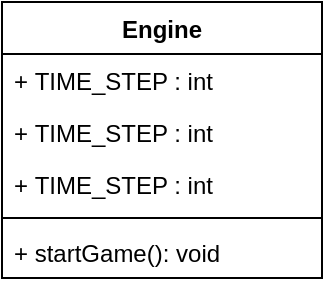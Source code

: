 <mxfile version="16.5.3" type="github">
  <diagram id="_Tk02XLDd259Y3rkGTwY" name="class-diagram">
    <mxGraphModel dx="1422" dy="760" grid="0" gridSize="10" guides="1" tooltips="1" connect="1" arrows="1" fold="1" page="0" pageScale="1" pageWidth="850" pageHeight="1100" math="0" shadow="0">
      <root>
        <mxCell id="0" />
        <mxCell id="1" parent="0" />
        <mxCell id="PZam_jq34bHcpD3Ajys_-5" value="Engine" style="swimlane;fontStyle=1;align=center;verticalAlign=top;childLayout=stackLayout;horizontal=1;startSize=26;horizontalStack=0;resizeParent=1;resizeParentMax=0;resizeLast=0;collapsible=1;marginBottom=0;" vertex="1" parent="1">
          <mxGeometry x="318" y="363" width="160" height="138" as="geometry">
            <mxRectangle x="109" y="592" width="67" height="26" as="alternateBounds" />
          </mxGeometry>
        </mxCell>
        <mxCell id="PZam_jq34bHcpD3Ajys_-6" value="+ TIME_STEP : int" style="text;strokeColor=none;fillColor=none;align=left;verticalAlign=top;spacingLeft=4;spacingRight=4;overflow=hidden;rotatable=0;points=[[0,0.5],[1,0.5]];portConstraint=eastwest;" vertex="1" parent="PZam_jq34bHcpD3Ajys_-5">
          <mxGeometry y="26" width="160" height="26" as="geometry" />
        </mxCell>
        <mxCell id="PZam_jq34bHcpD3Ajys_-18" value="+ TIME_STEP : int" style="text;strokeColor=none;fillColor=none;align=left;verticalAlign=top;spacingLeft=4;spacingRight=4;overflow=hidden;rotatable=0;points=[[0,0.5],[1,0.5]];portConstraint=eastwest;" vertex="1" parent="PZam_jq34bHcpD3Ajys_-5">
          <mxGeometry y="52" width="160" height="26" as="geometry" />
        </mxCell>
        <mxCell id="PZam_jq34bHcpD3Ajys_-19" value="+ TIME_STEP : int" style="text;strokeColor=none;fillColor=none;align=left;verticalAlign=top;spacingLeft=4;spacingRight=4;overflow=hidden;rotatable=0;points=[[0,0.5],[1,0.5]];portConstraint=eastwest;" vertex="1" parent="PZam_jq34bHcpD3Ajys_-5">
          <mxGeometry y="78" width="160" height="26" as="geometry" />
        </mxCell>
        <mxCell id="PZam_jq34bHcpD3Ajys_-7" value="" style="line;strokeWidth=1;fillColor=none;align=left;verticalAlign=middle;spacingTop=-1;spacingLeft=3;spacingRight=3;rotatable=0;labelPosition=right;points=[];portConstraint=eastwest;" vertex="1" parent="PZam_jq34bHcpD3Ajys_-5">
          <mxGeometry y="104" width="160" height="8" as="geometry" />
        </mxCell>
        <mxCell id="PZam_jq34bHcpD3Ajys_-8" value="+ startGame(): void " style="text;strokeColor=none;fillColor=none;align=left;verticalAlign=top;spacingLeft=4;spacingRight=4;overflow=hidden;rotatable=0;points=[[0,0.5],[1,0.5]];portConstraint=eastwest;" vertex="1" parent="PZam_jq34bHcpD3Ajys_-5">
          <mxGeometry y="112" width="160" height="26" as="geometry" />
        </mxCell>
      </root>
    </mxGraphModel>
  </diagram>
</mxfile>

